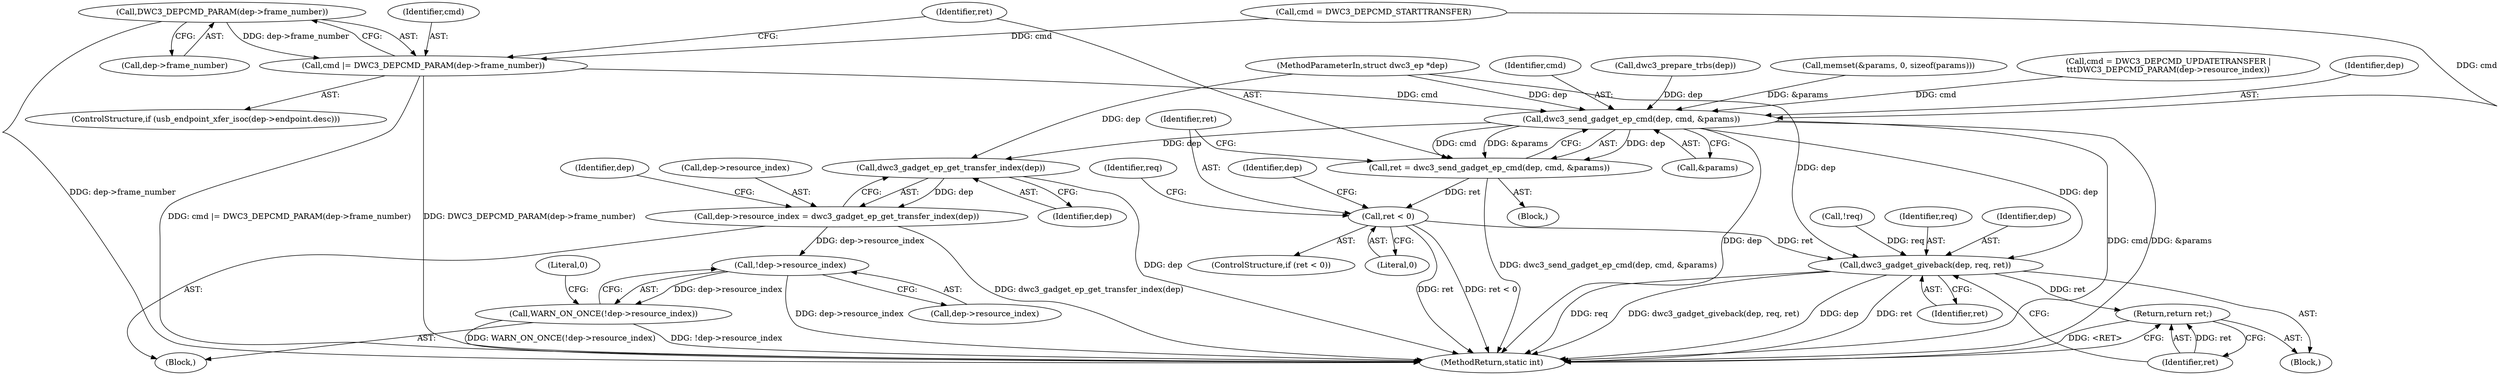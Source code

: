 digraph "1_linux_c91815b596245fd7da349ecc43c8def670d2269e@pointer" {
"1000180" [label="(Call,DWC3_DEPCMD_PARAM(dep->frame_number))"];
"1000178" [label="(Call,cmd |= DWC3_DEPCMD_PARAM(dep->frame_number))"];
"1000196" [label="(Call,dwc3_send_gadget_ep_cmd(dep, cmd, &params))"];
"1000194" [label="(Call,ret = dwc3_send_gadget_ep_cmd(dep, cmd, &params))"];
"1000202" [label="(Call,ret < 0)"];
"1000221" [label="(Call,dwc3_gadget_giveback(dep, req, ret))"];
"1000225" [label="(Return,return ret;)"];
"1000239" [label="(Call,dwc3_gadget_ep_get_transfer_index(dep))"];
"1000235" [label="(Call,dep->resource_index = dwc3_gadget_ep_get_transfer_index(dep))"];
"1000242" [label="(Call,!dep->resource_index)"];
"1000241" [label="(Call,WARN_ON_ONCE(!dep->resource_index))"];
"1000226" [label="(Identifier,ret)"];
"1000236" [label="(Call,dep->resource_index)"];
"1000143" [label="(Call,memset(&params, 0, sizeof(params)))"];
"1000186" [label="(Call,cmd = DWC3_DEPCMD_UPDATETRANSFER |\n\t\t\tDWC3_DEPCMD_PARAM(dep->resource_index))"];
"1000180" [label="(Call,DWC3_DEPCMD_PARAM(dep->frame_number))"];
"1000222" [label="(Identifier,dep)"];
"1000208" [label="(Identifier,req)"];
"1000181" [label="(Call,dep->frame_number)"];
"1000205" [label="(Block,)"];
"1000133" [label="(Call,!req)"];
"1000235" [label="(Call,dep->resource_index = dwc3_gadget_ep_get_transfer_index(dep))"];
"1000247" [label="(Literal,0)"];
"1000194" [label="(Call,ret = dwc3_send_gadget_ep_cmd(dep, cmd, &params))"];
"1000244" [label="(Identifier,dep)"];
"1000241" [label="(Call,WARN_ON_ONCE(!dep->resource_index))"];
"1000102" [label="(MethodParameterIn,struct dwc3_ep *dep)"];
"1000248" [label="(MethodReturn,static int)"];
"1000103" [label="(Block,)"];
"1000221" [label="(Call,dwc3_gadget_giveback(dep, req, ret))"];
"1000204" [label="(Literal,0)"];
"1000203" [label="(Identifier,ret)"];
"1000243" [label="(Call,dep->resource_index)"];
"1000171" [label="(ControlStructure,if (usb_endpoint_xfer_isoc(dep->endpoint.desc)))"];
"1000229" [label="(Identifier,dep)"];
"1000225" [label="(Return,return ret;)"];
"1000197" [label="(Identifier,dep)"];
"1000223" [label="(Identifier,req)"];
"1000198" [label="(Identifier,cmd)"];
"1000179" [label="(Identifier,cmd)"];
"1000195" [label="(Identifier,ret)"];
"1000239" [label="(Call,dwc3_gadget_ep_get_transfer_index(dep))"];
"1000242" [label="(Call,!dep->resource_index)"];
"1000178" [label="(Call,cmd |= DWC3_DEPCMD_PARAM(dep->frame_number))"];
"1000199" [label="(Call,&params)"];
"1000196" [label="(Call,dwc3_send_gadget_ep_cmd(dep, cmd, &params))"];
"1000123" [label="(Call,dwc3_prepare_trbs(dep))"];
"1000234" [label="(Block,)"];
"1000240" [label="(Identifier,dep)"];
"1000168" [label="(Call,cmd = DWC3_DEPCMD_STARTTRANSFER)"];
"1000202" [label="(Call,ret < 0)"];
"1000224" [label="(Identifier,ret)"];
"1000201" [label="(ControlStructure,if (ret < 0))"];
"1000180" -> "1000178"  [label="AST: "];
"1000180" -> "1000181"  [label="CFG: "];
"1000181" -> "1000180"  [label="AST: "];
"1000178" -> "1000180"  [label="CFG: "];
"1000180" -> "1000248"  [label="DDG: dep->frame_number"];
"1000180" -> "1000178"  [label="DDG: dep->frame_number"];
"1000178" -> "1000171"  [label="AST: "];
"1000179" -> "1000178"  [label="AST: "];
"1000195" -> "1000178"  [label="CFG: "];
"1000178" -> "1000248"  [label="DDG: cmd |= DWC3_DEPCMD_PARAM(dep->frame_number)"];
"1000178" -> "1000248"  [label="DDG: DWC3_DEPCMD_PARAM(dep->frame_number)"];
"1000168" -> "1000178"  [label="DDG: cmd"];
"1000178" -> "1000196"  [label="DDG: cmd"];
"1000196" -> "1000194"  [label="AST: "];
"1000196" -> "1000199"  [label="CFG: "];
"1000197" -> "1000196"  [label="AST: "];
"1000198" -> "1000196"  [label="AST: "];
"1000199" -> "1000196"  [label="AST: "];
"1000194" -> "1000196"  [label="CFG: "];
"1000196" -> "1000248"  [label="DDG: dep"];
"1000196" -> "1000248"  [label="DDG: &params"];
"1000196" -> "1000248"  [label="DDG: cmd"];
"1000196" -> "1000194"  [label="DDG: dep"];
"1000196" -> "1000194"  [label="DDG: cmd"];
"1000196" -> "1000194"  [label="DDG: &params"];
"1000123" -> "1000196"  [label="DDG: dep"];
"1000102" -> "1000196"  [label="DDG: dep"];
"1000186" -> "1000196"  [label="DDG: cmd"];
"1000168" -> "1000196"  [label="DDG: cmd"];
"1000143" -> "1000196"  [label="DDG: &params"];
"1000196" -> "1000221"  [label="DDG: dep"];
"1000196" -> "1000239"  [label="DDG: dep"];
"1000194" -> "1000103"  [label="AST: "];
"1000195" -> "1000194"  [label="AST: "];
"1000203" -> "1000194"  [label="CFG: "];
"1000194" -> "1000248"  [label="DDG: dwc3_send_gadget_ep_cmd(dep, cmd, &params)"];
"1000194" -> "1000202"  [label="DDG: ret"];
"1000202" -> "1000201"  [label="AST: "];
"1000202" -> "1000204"  [label="CFG: "];
"1000203" -> "1000202"  [label="AST: "];
"1000204" -> "1000202"  [label="AST: "];
"1000208" -> "1000202"  [label="CFG: "];
"1000229" -> "1000202"  [label="CFG: "];
"1000202" -> "1000248"  [label="DDG: ret"];
"1000202" -> "1000248"  [label="DDG: ret < 0"];
"1000202" -> "1000221"  [label="DDG: ret"];
"1000221" -> "1000205"  [label="AST: "];
"1000221" -> "1000224"  [label="CFG: "];
"1000222" -> "1000221"  [label="AST: "];
"1000223" -> "1000221"  [label="AST: "];
"1000224" -> "1000221"  [label="AST: "];
"1000226" -> "1000221"  [label="CFG: "];
"1000221" -> "1000248"  [label="DDG: req"];
"1000221" -> "1000248"  [label="DDG: dwc3_gadget_giveback(dep, req, ret)"];
"1000221" -> "1000248"  [label="DDG: dep"];
"1000221" -> "1000248"  [label="DDG: ret"];
"1000102" -> "1000221"  [label="DDG: dep"];
"1000133" -> "1000221"  [label="DDG: req"];
"1000221" -> "1000225"  [label="DDG: ret"];
"1000225" -> "1000205"  [label="AST: "];
"1000225" -> "1000226"  [label="CFG: "];
"1000226" -> "1000225"  [label="AST: "];
"1000248" -> "1000225"  [label="CFG: "];
"1000225" -> "1000248"  [label="DDG: <RET>"];
"1000226" -> "1000225"  [label="DDG: ret"];
"1000239" -> "1000235"  [label="AST: "];
"1000239" -> "1000240"  [label="CFG: "];
"1000240" -> "1000239"  [label="AST: "];
"1000235" -> "1000239"  [label="CFG: "];
"1000239" -> "1000248"  [label="DDG: dep"];
"1000239" -> "1000235"  [label="DDG: dep"];
"1000102" -> "1000239"  [label="DDG: dep"];
"1000235" -> "1000234"  [label="AST: "];
"1000236" -> "1000235"  [label="AST: "];
"1000244" -> "1000235"  [label="CFG: "];
"1000235" -> "1000248"  [label="DDG: dwc3_gadget_ep_get_transfer_index(dep)"];
"1000235" -> "1000242"  [label="DDG: dep->resource_index"];
"1000242" -> "1000241"  [label="AST: "];
"1000242" -> "1000243"  [label="CFG: "];
"1000243" -> "1000242"  [label="AST: "];
"1000241" -> "1000242"  [label="CFG: "];
"1000242" -> "1000248"  [label="DDG: dep->resource_index"];
"1000242" -> "1000241"  [label="DDG: dep->resource_index"];
"1000241" -> "1000234"  [label="AST: "];
"1000247" -> "1000241"  [label="CFG: "];
"1000241" -> "1000248"  [label="DDG: !dep->resource_index"];
"1000241" -> "1000248"  [label="DDG: WARN_ON_ONCE(!dep->resource_index)"];
}
